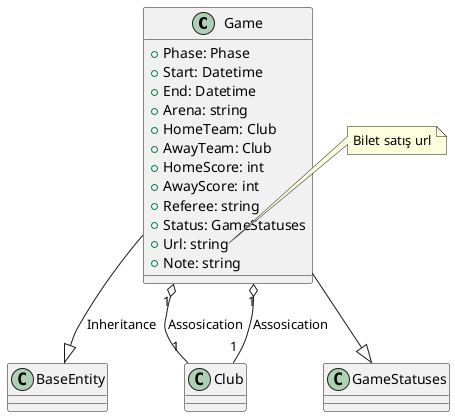 @startuml Game Class Diagram

class Game {
    + Phase: Phase
    + Start: Datetime
    + End: Datetime
    + Arena: string
    + HomeTeam: Club
    + AwayTeam: Club
    + HomeScore: int
    + AwayScore: int
    + Referee: string
    + Status: GameStatuses
    + Url: string
    + Note: string
}

Game --|> BaseEntity: Inheritance
Game "1" o-- "1" Club: Assosication
Game "1" o-- "1" Club: Assosication
Game --|> GameStatuses

note right of Game::Url
Bilet satış url
end note

@enduml
